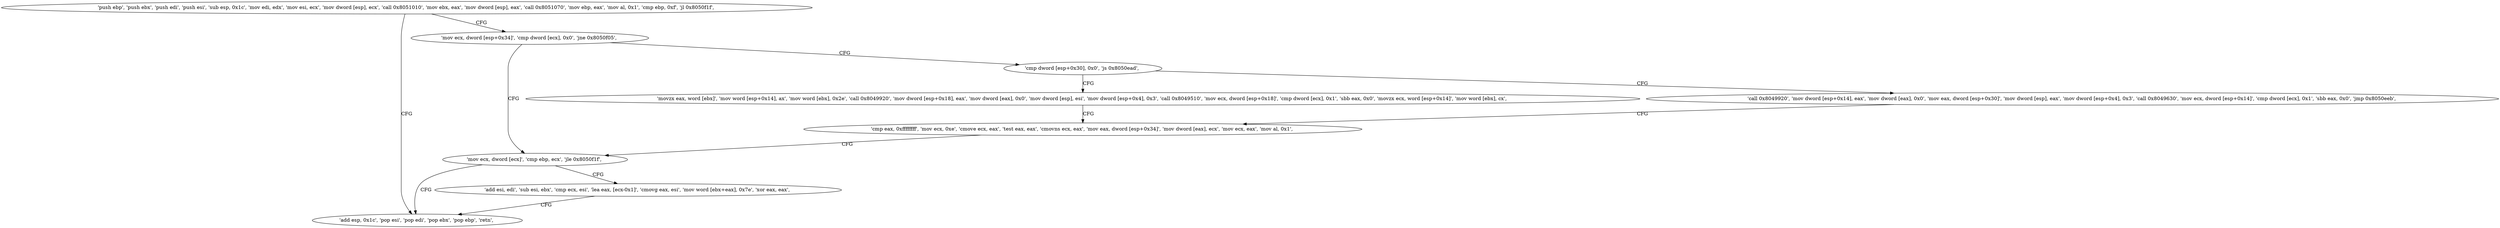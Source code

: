 digraph "func" {
"134549056" [label = "'push ebp', 'push ebx', 'push edi', 'push esi', 'sub esp, 0x1c', 'mov edi, edx', 'mov esi, ecx', 'mov dword [esp], ecx', 'call 0x8051010', 'mov ebx, eax', 'mov dword [esp], eax', 'call 0x8051070', 'mov ebp, eax', 'mov al, 0x1', 'cmp ebp, 0xf', 'jl 0x8050f1f', " ]
"134549279" [label = "'add esp, 0x1c', 'pop esi', 'pop edi', 'pop ebx', 'pop ebp', 'retn', " ]
"134549098" [label = "'mov ecx, dword [esp+0x34]', 'cmp dword [ecx], 0x0', 'jne 0x8050f05', " ]
"134549253" [label = "'mov ecx, dword [ecx]', 'cmp ebp, ecx', 'jle 0x8050f1f', " ]
"134549111" [label = "'cmp dword [esp+0x30], 0x0', 'js 0x8050ead', " ]
"134549259" [label = "'add esi, edi', 'sub esi, ebx', 'cmp ecx, esi', 'lea eax, [ecx-0x1]', 'cmovg eax, esi', 'mov word [ebx+eax], 0x7e', 'xor eax, eax', " ]
"134549165" [label = "'movzx eax, word [ebx]', 'mov word [esp+0x14], ax', 'mov word [ebx], 0x2e', 'call 0x8049920', 'mov dword [esp+0x18], eax', 'mov dword [eax], 0x0', 'mov dword [esp], esi', 'mov dword [esp+0x4], 0x3', 'call 0x8049510', 'mov ecx, dword [esp+0x18]', 'cmp dword [ecx], 0x1', 'sbb eax, 0x0', 'movzx ecx, word [esp+0x14]', 'mov word [ebx], cx', " ]
"134549118" [label = "'call 0x8049920', 'mov dword [esp+0x14], eax', 'mov dword [eax], 0x0', 'mov eax, dword [esp+0x30]', 'mov dword [esp], eax', 'mov dword [esp+0x4], 0x3', 'call 0x8049630', 'mov ecx, dword [esp+0x14]', 'cmp dword [ecx], 0x1', 'sbb eax, 0x0', 'jmp 0x8050eeb', " ]
"134549227" [label = "'cmp eax, 0xffffffff', 'mov ecx, 0xe', 'cmove ecx, eax', 'test eax, eax', 'cmovns ecx, eax', 'mov eax, dword [esp+0x34]', 'mov dword [eax], ecx', 'mov ecx, eax', 'mov al, 0x1', " ]
"134549056" -> "134549279" [ label = "CFG" ]
"134549056" -> "134549098" [ label = "CFG" ]
"134549098" -> "134549253" [ label = "CFG" ]
"134549098" -> "134549111" [ label = "CFG" ]
"134549253" -> "134549279" [ label = "CFG" ]
"134549253" -> "134549259" [ label = "CFG" ]
"134549111" -> "134549165" [ label = "CFG" ]
"134549111" -> "134549118" [ label = "CFG" ]
"134549259" -> "134549279" [ label = "CFG" ]
"134549165" -> "134549227" [ label = "CFG" ]
"134549118" -> "134549227" [ label = "CFG" ]
"134549227" -> "134549253" [ label = "CFG" ]
}
